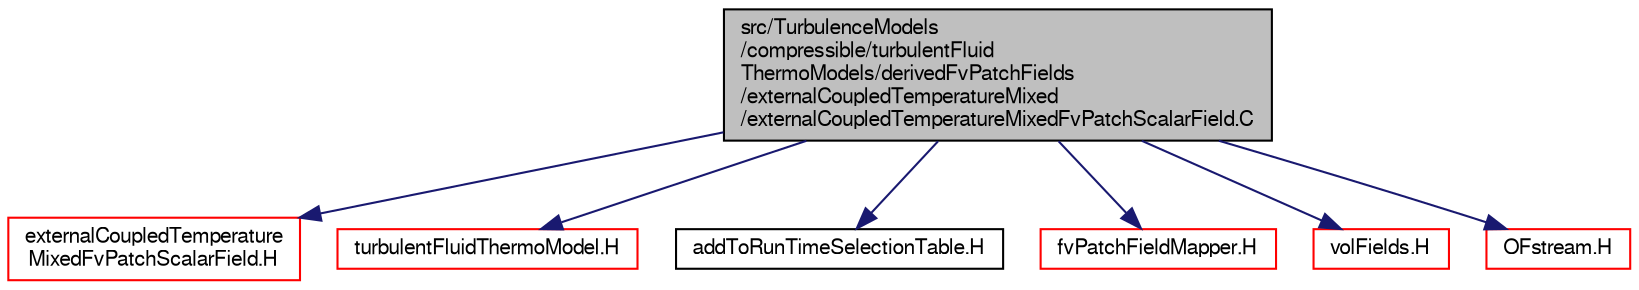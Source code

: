 digraph "src/TurbulenceModels/compressible/turbulentFluidThermoModels/derivedFvPatchFields/externalCoupledTemperatureMixed/externalCoupledTemperatureMixedFvPatchScalarField.C"
{
  bgcolor="transparent";
  edge [fontname="FreeSans",fontsize="10",labelfontname="FreeSans",labelfontsize="10"];
  node [fontname="FreeSans",fontsize="10",shape=record];
  Node1 [label="src/TurbulenceModels\l/compressible/turbulentFluid\lThermoModels/derivedFvPatchFields\l/externalCoupledTemperatureMixed\l/externalCoupledTemperatureMixedFvPatchScalarField.C",height=0.2,width=0.4,color="black", fillcolor="grey75", style="filled" fontcolor="black"];
  Node1 -> Node2 [color="midnightblue",fontsize="10",style="solid",fontname="FreeSans"];
  Node2 [label="externalCoupledTemperature\lMixedFvPatchScalarField.H",height=0.2,width=0.4,color="red",URL="$a10028.html"];
  Node1 -> Node3 [color="midnightblue",fontsize="10",style="solid",fontname="FreeSans"];
  Node3 [label="turbulentFluidThermoModel.H",height=0.2,width=0.4,color="red",URL="$a10058.html"];
  Node1 -> Node4 [color="midnightblue",fontsize="10",style="solid",fontname="FreeSans"];
  Node4 [label="addToRunTimeSelectionTable.H",height=0.2,width=0.4,color="black",URL="$a07378.html",tooltip="Macros for easy insertion into run-time selection tables. "];
  Node1 -> Node5 [color="midnightblue",fontsize="10",style="solid",fontname="FreeSans"];
  Node5 [label="fvPatchFieldMapper.H",height=0.2,width=0.4,color="red",URL="$a05084.html"];
  Node1 -> Node6 [color="midnightblue",fontsize="10",style="solid",fontname="FreeSans"];
  Node6 [label="volFields.H",height=0.2,width=0.4,color="red",URL="$a05178.html"];
  Node1 -> Node7 [color="midnightblue",fontsize="10",style="solid",fontname="FreeSans"];
  Node7 [label="OFstream.H",height=0.2,width=0.4,color="red",URL="$a07310.html"];
}
